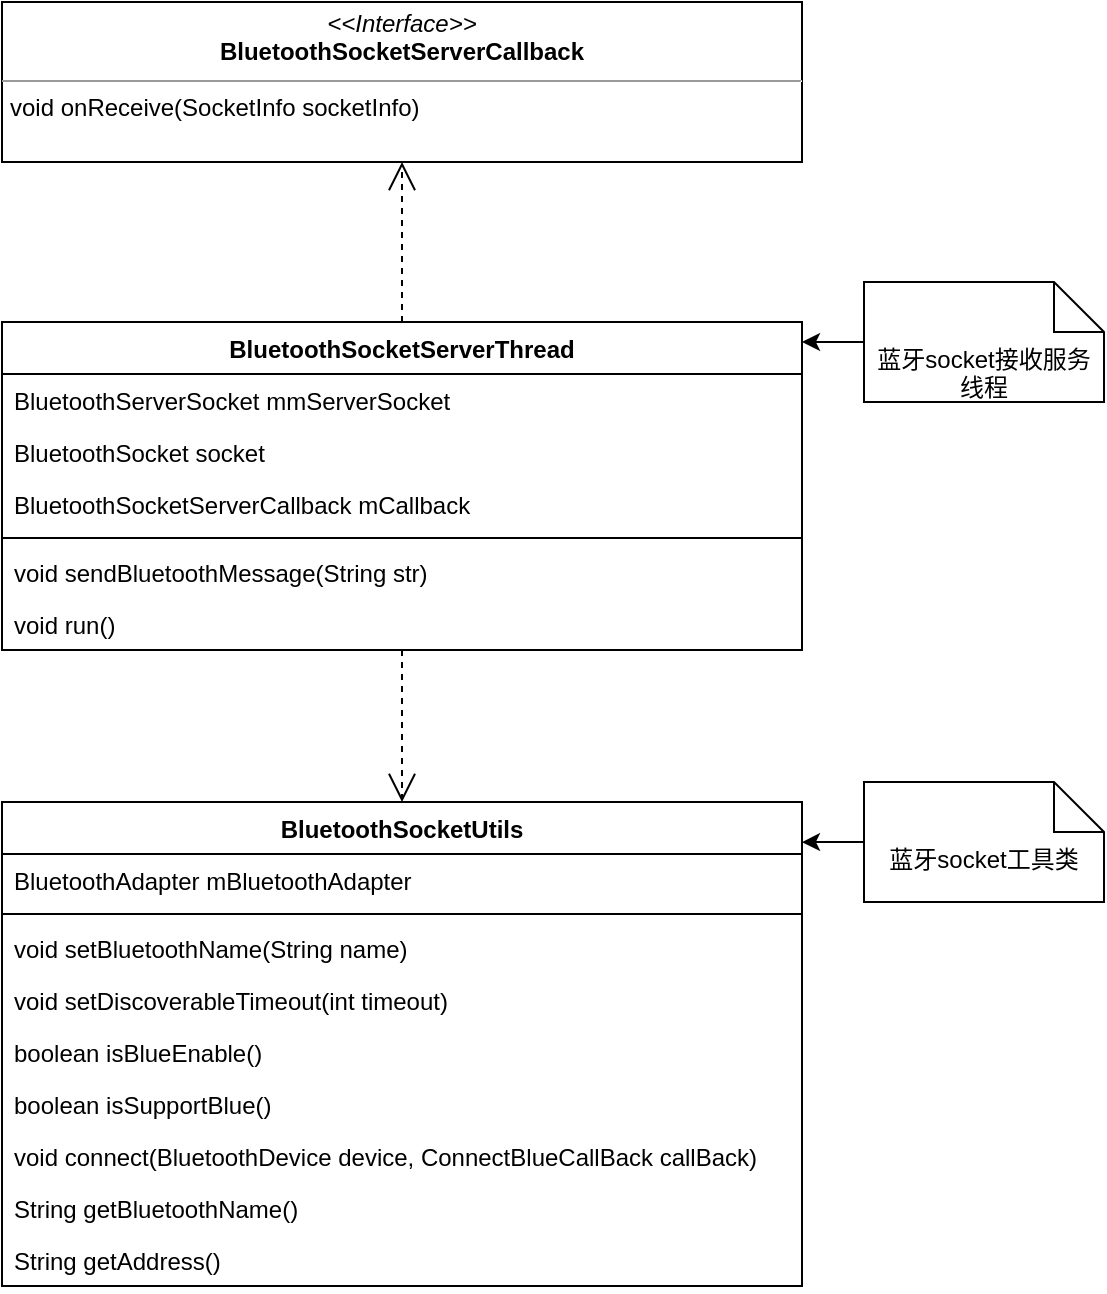 <mxfile version="13.10.6" type="github">
  <diagram id="xpeXa9wtzAViACcRCV1u" name="Page-1">
    <mxGraphModel dx="595" dy="1931" grid="1" gridSize="10" guides="1" tooltips="1" connect="1" arrows="1" fold="1" page="1" pageScale="1" pageWidth="827" pageHeight="1169" math="0" shadow="0">
      <root>
        <mxCell id="0" />
        <mxCell id="1" parent="0" />
        <mxCell id="m5_LvV5t_TjfRuA9_Ew4-1" value="BluetoothSocketServerThread" style="swimlane;fontStyle=1;align=center;verticalAlign=top;childLayout=stackLayout;horizontal=1;startSize=26;horizontalStack=0;resizeParent=1;resizeParentMax=0;resizeLast=0;collapsible=1;marginBottom=0;" parent="1" vertex="1">
          <mxGeometry x="1040" y="-610" width="400" height="164" as="geometry" />
        </mxCell>
        <mxCell id="m5_LvV5t_TjfRuA9_Ew4-2" value="BluetoothServerSocket mmServerSocket" style="text;strokeColor=none;fillColor=none;align=left;verticalAlign=top;spacingLeft=4;spacingRight=4;overflow=hidden;rotatable=0;points=[[0,0.5],[1,0.5]];portConstraint=eastwest;" parent="m5_LvV5t_TjfRuA9_Ew4-1" vertex="1">
          <mxGeometry y="26" width="400" height="26" as="geometry" />
        </mxCell>
        <mxCell id="m5_LvV5t_TjfRuA9_Ew4-3" value="BluetoothSocket socket" style="text;strokeColor=none;fillColor=none;align=left;verticalAlign=top;spacingLeft=4;spacingRight=4;overflow=hidden;rotatable=0;points=[[0,0.5],[1,0.5]];portConstraint=eastwest;" parent="m5_LvV5t_TjfRuA9_Ew4-1" vertex="1">
          <mxGeometry y="52" width="400" height="26" as="geometry" />
        </mxCell>
        <mxCell id="m5_LvV5t_TjfRuA9_Ew4-4" value="BluetoothSocketServerCallback mCallback" style="text;strokeColor=none;fillColor=none;align=left;verticalAlign=top;spacingLeft=4;spacingRight=4;overflow=hidden;rotatable=0;points=[[0,0.5],[1,0.5]];portConstraint=eastwest;" parent="m5_LvV5t_TjfRuA9_Ew4-1" vertex="1">
          <mxGeometry y="78" width="400" height="26" as="geometry" />
        </mxCell>
        <mxCell id="m5_LvV5t_TjfRuA9_Ew4-5" value="" style="line;strokeWidth=1;fillColor=none;align=left;verticalAlign=middle;spacingTop=-1;spacingLeft=3;spacingRight=3;rotatable=0;labelPosition=right;points=[];portConstraint=eastwest;" parent="m5_LvV5t_TjfRuA9_Ew4-1" vertex="1">
          <mxGeometry y="104" width="400" height="8" as="geometry" />
        </mxCell>
        <mxCell id="m5_LvV5t_TjfRuA9_Ew4-6" value="void sendBluetoothMessage(String str)" style="text;strokeColor=none;fillColor=none;align=left;verticalAlign=top;spacingLeft=4;spacingRight=4;overflow=hidden;rotatable=0;points=[[0,0.5],[1,0.5]];portConstraint=eastwest;" parent="m5_LvV5t_TjfRuA9_Ew4-1" vertex="1">
          <mxGeometry y="112" width="400" height="26" as="geometry" />
        </mxCell>
        <mxCell id="m5_LvV5t_TjfRuA9_Ew4-7" value="void run()" style="text;strokeColor=none;fillColor=none;align=left;verticalAlign=top;spacingLeft=4;spacingRight=4;overflow=hidden;rotatable=0;points=[[0,0.5],[1,0.5]];portConstraint=eastwest;" parent="m5_LvV5t_TjfRuA9_Ew4-1" vertex="1">
          <mxGeometry y="138" width="400" height="26" as="geometry" />
        </mxCell>
        <mxCell id="m5_LvV5t_TjfRuA9_Ew4-8" style="edgeStyle=orthogonalEdgeStyle;rounded=0;orthogonalLoop=1;jettySize=auto;html=1;" parent="1" source="m5_LvV5t_TjfRuA9_Ew4-9" edge="1">
          <mxGeometry relative="1" as="geometry">
            <mxPoint x="1440" y="-600" as="targetPoint" />
          </mxGeometry>
        </mxCell>
        <mxCell id="m5_LvV5t_TjfRuA9_Ew4-9" value="蓝牙socket接收服务线程" style="shape=note2;boundedLbl=1;whiteSpace=wrap;html=1;size=25;verticalAlign=top;align=center;" parent="1" vertex="1">
          <mxGeometry x="1471" y="-630" width="120" height="60" as="geometry" />
        </mxCell>
        <mxCell id="m5_LvV5t_TjfRuA9_Ew4-10" value="&lt;p style=&quot;margin: 0px ; margin-top: 4px ; text-align: center&quot;&gt;&lt;i&gt;&amp;lt;&amp;lt;Interface&amp;gt;&amp;gt;&lt;/i&gt;&lt;br&gt;&lt;b&gt;BluetoothSocketServerCallback&lt;/b&gt;&lt;br&gt;&lt;/p&gt;&lt;hr size=&quot;1&quot;&gt;&lt;p style=&quot;margin: 0px ; margin-left: 4px&quot;&gt;void onReceive(SocketInfo socketInfo)&lt;br&gt;&lt;/p&gt;" style="verticalAlign=top;align=left;overflow=fill;fontSize=12;fontFamily=Helvetica;html=1;" parent="1" vertex="1">
          <mxGeometry x="1040" y="-770" width="400" height="80" as="geometry" />
        </mxCell>
        <mxCell id="m5_LvV5t_TjfRuA9_Ew4-11" value="" style="endArrow=open;endSize=12;dashed=1;html=1;" parent="1" source="m5_LvV5t_TjfRuA9_Ew4-1" target="m5_LvV5t_TjfRuA9_Ew4-10" edge="1">
          <mxGeometry width="160" relative="1" as="geometry">
            <mxPoint x="1100" y="-650" as="sourcePoint" />
            <mxPoint x="1260" y="-650" as="targetPoint" />
          </mxGeometry>
        </mxCell>
        <mxCell id="TVVc7oPxkANN0_RJU38_-1" value="BluetoothSocketUtils" style="swimlane;fontStyle=1;align=center;verticalAlign=top;childLayout=stackLayout;horizontal=1;startSize=26;horizontalStack=0;resizeParent=1;resizeParentMax=0;resizeLast=0;collapsible=1;marginBottom=0;" vertex="1" parent="1">
          <mxGeometry x="1040" y="-370" width="400" height="242" as="geometry" />
        </mxCell>
        <mxCell id="TVVc7oPxkANN0_RJU38_-2" value="BluetoothAdapter mBluetoothAdapter" style="text;strokeColor=none;fillColor=none;align=left;verticalAlign=top;spacingLeft=4;spacingRight=4;overflow=hidden;rotatable=0;points=[[0,0.5],[1,0.5]];portConstraint=eastwest;" vertex="1" parent="TVVc7oPxkANN0_RJU38_-1">
          <mxGeometry y="26" width="400" height="26" as="geometry" />
        </mxCell>
        <mxCell id="TVVc7oPxkANN0_RJU38_-3" value="" style="line;strokeWidth=1;fillColor=none;align=left;verticalAlign=middle;spacingTop=-1;spacingLeft=3;spacingRight=3;rotatable=0;labelPosition=right;points=[];portConstraint=eastwest;" vertex="1" parent="TVVc7oPxkANN0_RJU38_-1">
          <mxGeometry y="52" width="400" height="8" as="geometry" />
        </mxCell>
        <mxCell id="TVVc7oPxkANN0_RJU38_-4" value="void setBluetoothName(String name)" style="text;strokeColor=none;fillColor=none;align=left;verticalAlign=top;spacingLeft=4;spacingRight=4;overflow=hidden;rotatable=0;points=[[0,0.5],[1,0.5]];portConstraint=eastwest;" vertex="1" parent="TVVc7oPxkANN0_RJU38_-1">
          <mxGeometry y="60" width="400" height="26" as="geometry" />
        </mxCell>
        <mxCell id="TVVc7oPxkANN0_RJU38_-5" value="void setDiscoverableTimeout(int timeout)" style="text;strokeColor=none;fillColor=none;align=left;verticalAlign=top;spacingLeft=4;spacingRight=4;overflow=hidden;rotatable=0;points=[[0,0.5],[1,0.5]];portConstraint=eastwest;" vertex="1" parent="TVVc7oPxkANN0_RJU38_-1">
          <mxGeometry y="86" width="400" height="26" as="geometry" />
        </mxCell>
        <mxCell id="TVVc7oPxkANN0_RJU38_-6" value="boolean isBlueEnable()" style="text;strokeColor=none;fillColor=none;align=left;verticalAlign=top;spacingLeft=4;spacingRight=4;overflow=hidden;rotatable=0;points=[[0,0.5],[1,0.5]];portConstraint=eastwest;" vertex="1" parent="TVVc7oPxkANN0_RJU38_-1">
          <mxGeometry y="112" width="400" height="26" as="geometry" />
        </mxCell>
        <mxCell id="TVVc7oPxkANN0_RJU38_-7" value="boolean isSupportBlue()" style="text;strokeColor=none;fillColor=none;align=left;verticalAlign=top;spacingLeft=4;spacingRight=4;overflow=hidden;rotatable=0;points=[[0,0.5],[1,0.5]];portConstraint=eastwest;" vertex="1" parent="TVVc7oPxkANN0_RJU38_-1">
          <mxGeometry y="138" width="400" height="26" as="geometry" />
        </mxCell>
        <mxCell id="TVVc7oPxkANN0_RJU38_-8" value="void connect(BluetoothDevice device, ConnectBlueCallBack callBack)" style="text;strokeColor=none;fillColor=none;align=left;verticalAlign=top;spacingLeft=4;spacingRight=4;overflow=hidden;rotatable=0;points=[[0,0.5],[1,0.5]];portConstraint=eastwest;" vertex="1" parent="TVVc7oPxkANN0_RJU38_-1">
          <mxGeometry y="164" width="400" height="26" as="geometry" />
        </mxCell>
        <mxCell id="TVVc7oPxkANN0_RJU38_-9" value="String getBluetoothName()" style="text;strokeColor=none;fillColor=none;align=left;verticalAlign=top;spacingLeft=4;spacingRight=4;overflow=hidden;rotatable=0;points=[[0,0.5],[1,0.5]];portConstraint=eastwest;" vertex="1" parent="TVVc7oPxkANN0_RJU38_-1">
          <mxGeometry y="190" width="400" height="26" as="geometry" />
        </mxCell>
        <mxCell id="TVVc7oPxkANN0_RJU38_-10" value="String getAddress()" style="text;strokeColor=none;fillColor=none;align=left;verticalAlign=top;spacingLeft=4;spacingRight=4;overflow=hidden;rotatable=0;points=[[0,0.5],[1,0.5]];portConstraint=eastwest;" vertex="1" parent="TVVc7oPxkANN0_RJU38_-1">
          <mxGeometry y="216" width="400" height="26" as="geometry" />
        </mxCell>
        <mxCell id="TVVc7oPxkANN0_RJU38_-11" style="edgeStyle=orthogonalEdgeStyle;rounded=0;orthogonalLoop=1;jettySize=auto;html=1;entryX=1;entryY=0.083;entryDx=0;entryDy=0;entryPerimeter=0;" edge="1" parent="1" source="TVVc7oPxkANN0_RJU38_-12" target="TVVc7oPxkANN0_RJU38_-1">
          <mxGeometry relative="1" as="geometry" />
        </mxCell>
        <mxCell id="TVVc7oPxkANN0_RJU38_-12" value="蓝牙socket工具类" style="shape=note2;boundedLbl=1;whiteSpace=wrap;html=1;size=25;verticalAlign=top;align=center;" vertex="1" parent="1">
          <mxGeometry x="1471" y="-380" width="120" height="60" as="geometry" />
        </mxCell>
        <mxCell id="TVVc7oPxkANN0_RJU38_-15" value="" style="endArrow=open;endSize=12;dashed=1;html=1;" edge="1" parent="1" source="m5_LvV5t_TjfRuA9_Ew4-1" target="TVVc7oPxkANN0_RJU38_-1">
          <mxGeometry width="160" relative="1" as="geometry">
            <mxPoint x="930" y="-400" as="sourcePoint" />
            <mxPoint x="1090" y="-400" as="targetPoint" />
          </mxGeometry>
        </mxCell>
      </root>
    </mxGraphModel>
  </diagram>
</mxfile>
